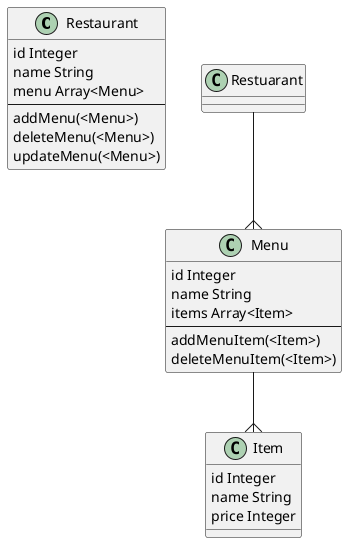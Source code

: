 @startuml Restaurant

class Restaurant {
    id Integer
    name String
    menu Array<Menu>  
    ---
    addMenu(<Menu>)  
    deleteMenu(<Menu>)
    updateMenu(<Menu>)
}

class Menu {
    id Integer
    name String
    items Array<Item>
    ---
    addMenuItem(<Item>)
    deleteMenuItem(<Item>)
}
Restuarant --{ Menu
class Item {
    id Integer
    name String
    price Integer
}

Menu --{ Item
@enduml